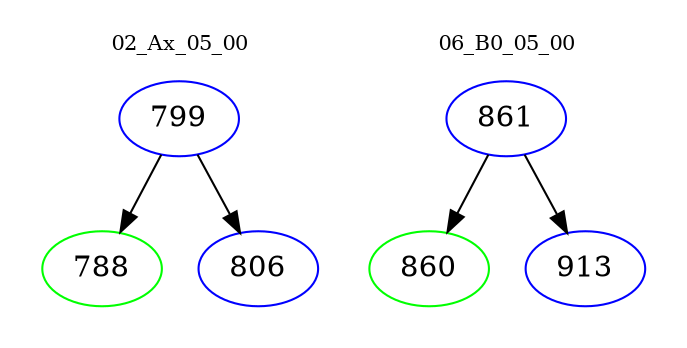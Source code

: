 digraph{
subgraph cluster_0 {
color = white
label = "02_Ax_05_00";
fontsize=10;
T0_799 [label="799", color="blue"]
T0_799 -> T0_788 [color="black"]
T0_788 [label="788", color="green"]
T0_799 -> T0_806 [color="black"]
T0_806 [label="806", color="blue"]
}
subgraph cluster_1 {
color = white
label = "06_B0_05_00";
fontsize=10;
T1_861 [label="861", color="blue"]
T1_861 -> T1_860 [color="black"]
T1_860 [label="860", color="green"]
T1_861 -> T1_913 [color="black"]
T1_913 [label="913", color="blue"]
}
}
